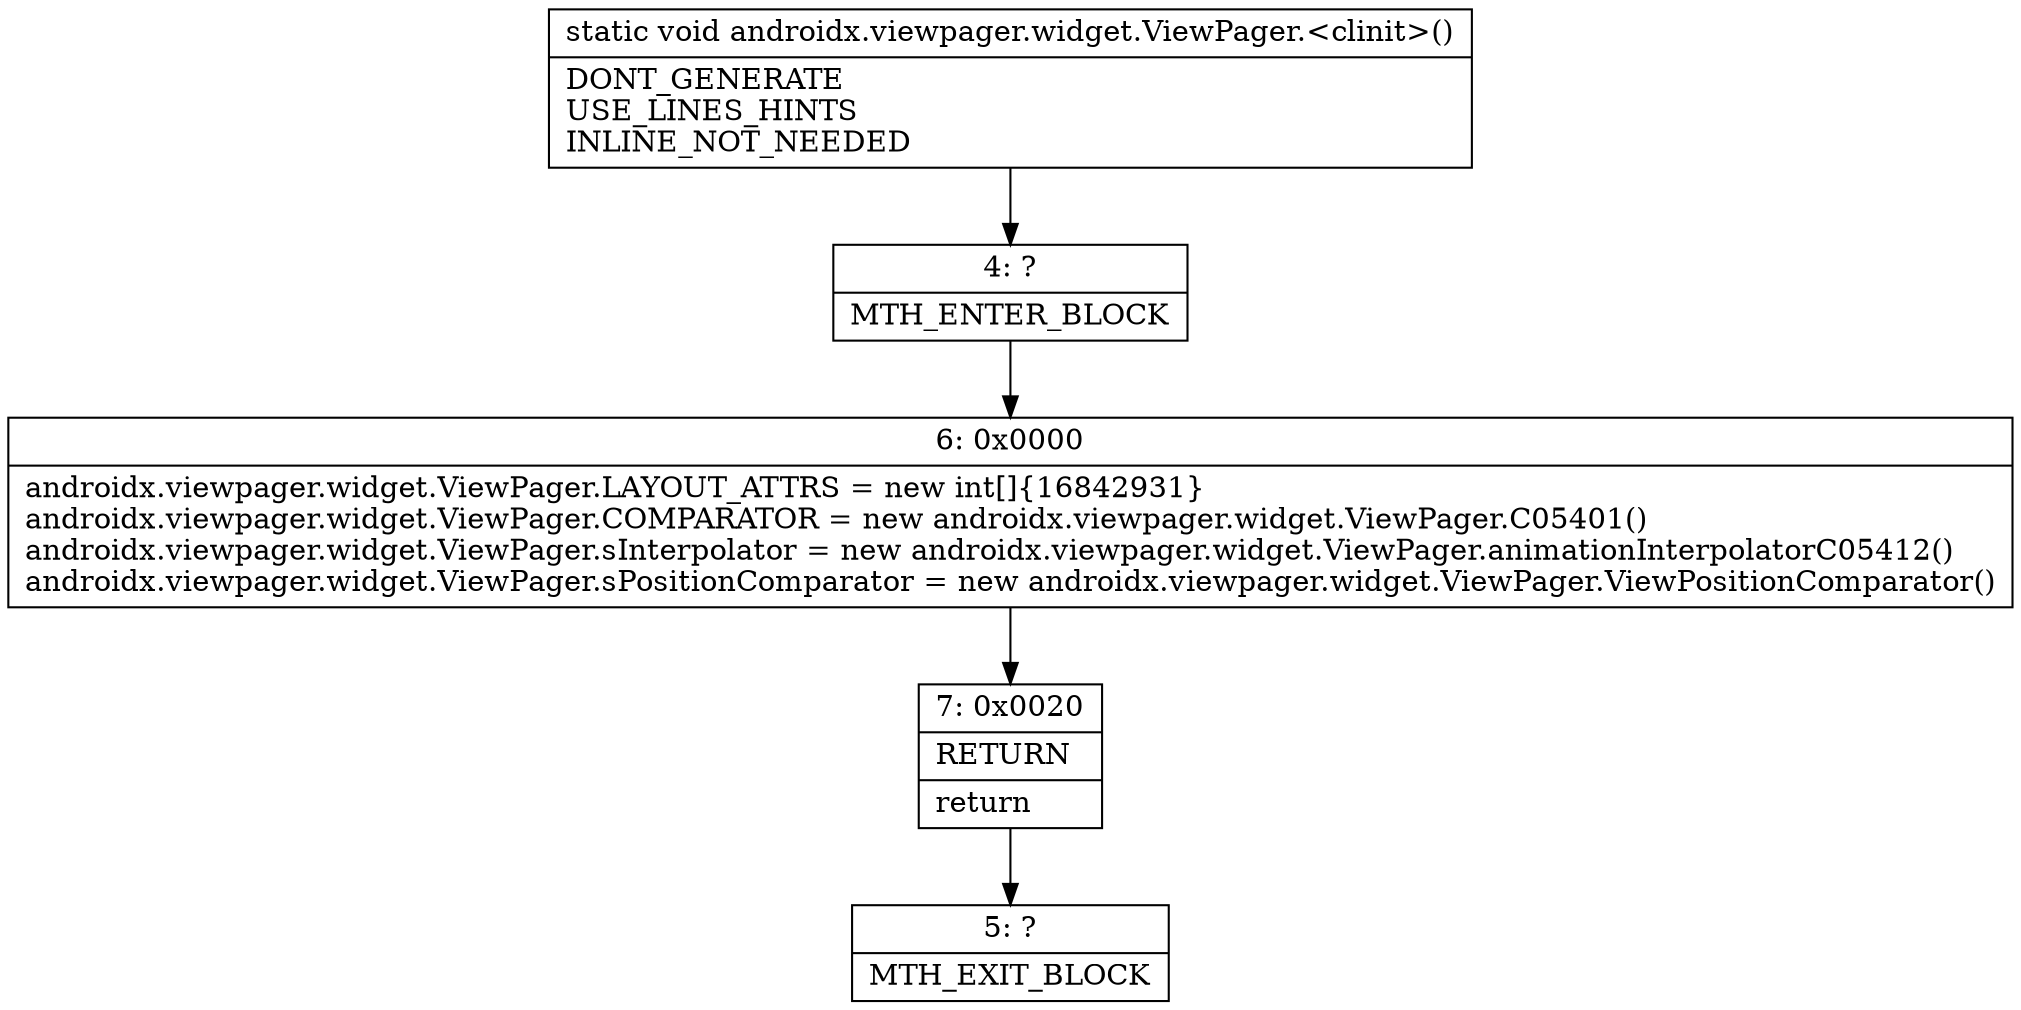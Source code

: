 digraph "CFG forandroidx.viewpager.widget.ViewPager.\<clinit\>()V" {
Node_4 [shape=record,label="{4\:\ ?|MTH_ENTER_BLOCK\l}"];
Node_6 [shape=record,label="{6\:\ 0x0000|androidx.viewpager.widget.ViewPager.LAYOUT_ATTRS = new int[]\{16842931\}\landroidx.viewpager.widget.ViewPager.COMPARATOR = new androidx.viewpager.widget.ViewPager.C05401()\landroidx.viewpager.widget.ViewPager.sInterpolator = new androidx.viewpager.widget.ViewPager.animationInterpolatorC05412()\landroidx.viewpager.widget.ViewPager.sPositionComparator = new androidx.viewpager.widget.ViewPager.ViewPositionComparator()\l}"];
Node_7 [shape=record,label="{7\:\ 0x0020|RETURN\l|return\l}"];
Node_5 [shape=record,label="{5\:\ ?|MTH_EXIT_BLOCK\l}"];
MethodNode[shape=record,label="{static void androidx.viewpager.widget.ViewPager.\<clinit\>()  | DONT_GENERATE\lUSE_LINES_HINTS\lINLINE_NOT_NEEDED\l}"];
MethodNode -> Node_4;Node_4 -> Node_6;
Node_6 -> Node_7;
Node_7 -> Node_5;
}


